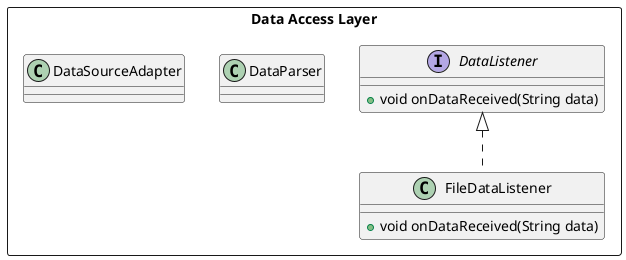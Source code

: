 @startuml Data Access Layer Class Diagram

rectangle "Data Access Layer" as DAL {
    interface "DataListener" as DL {
        + void onDataReceived(String data)
    }

    DL <|.. FDL

    class "FileDataListener" as FDL {
        + void onDataReceived(String data)
    }

    class "DataParser" as DP {
    }

    class "DataSourceAdapter" as DSA {
    }
}   

@enduml
